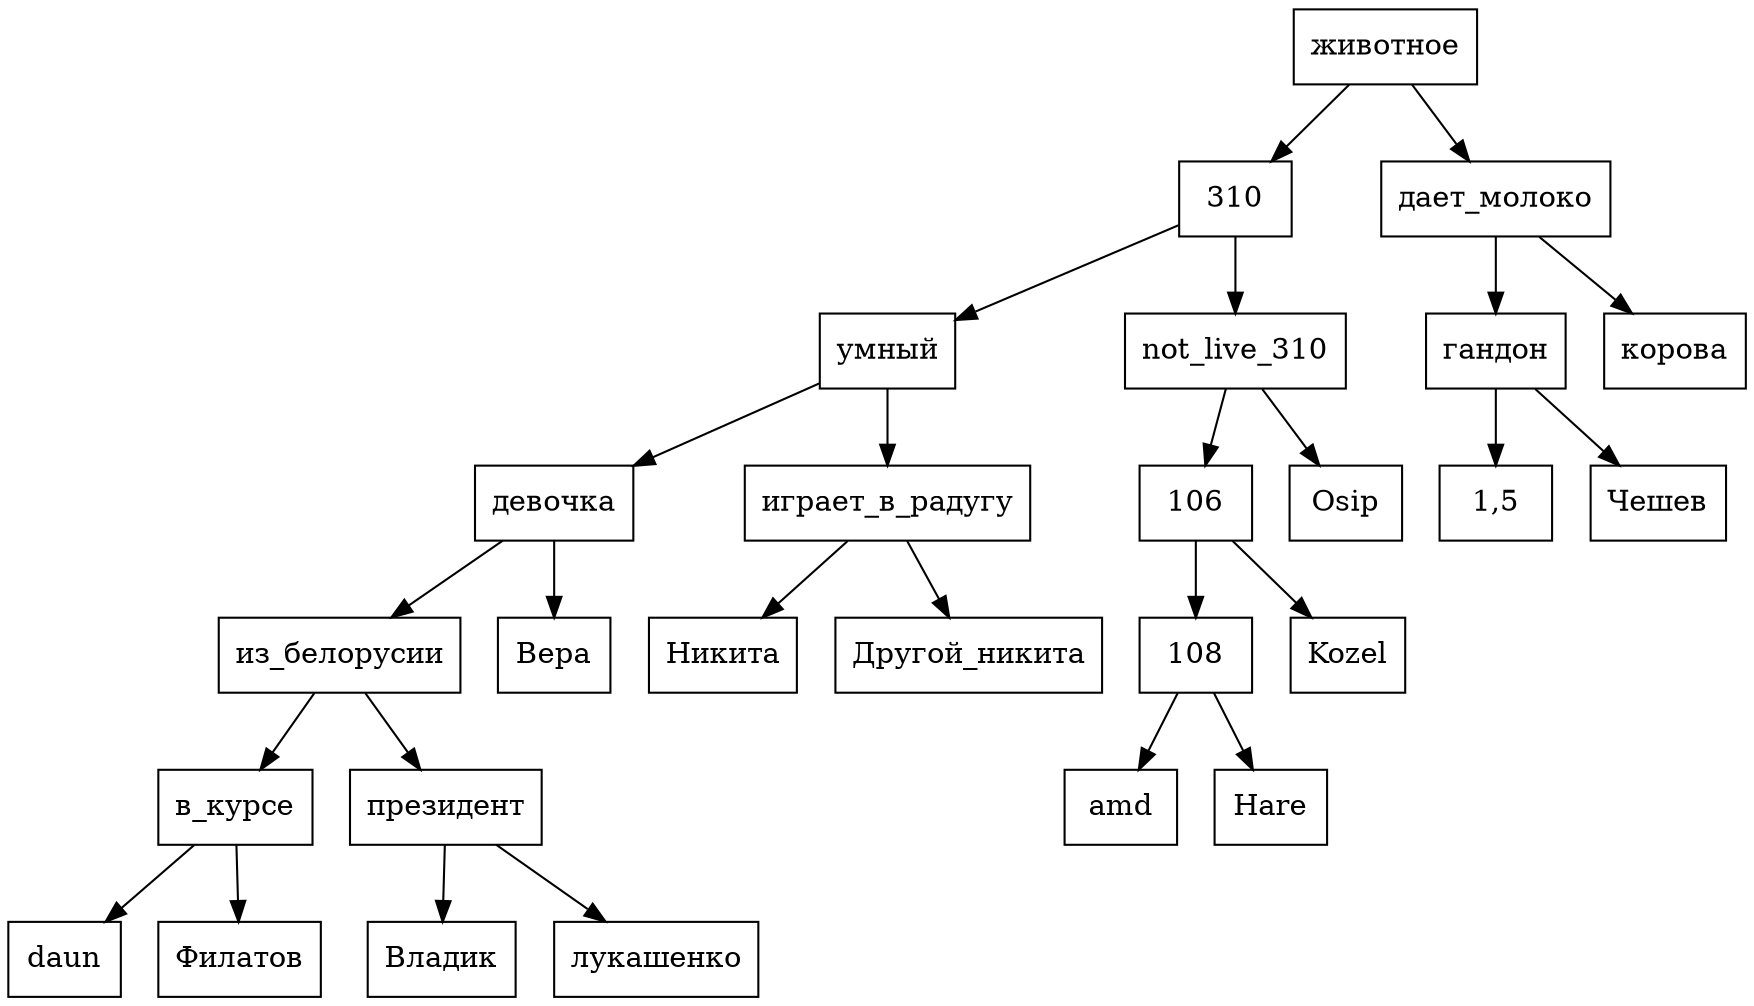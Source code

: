 digraph dump{
Node000001A55CE7B340[shape="record", label="животное"];
Node000001A55CE7A9C0[shape="record", label="310"];
Node000001A55CE7A3C0[shape="record", label="умный"];
Node000001A55CE7A640[shape="record", label="девочка"];
Node000001A55CE7AF40[shape="record", label="из_белорусии"];
Node000001A55CE795C0[shape="record", label="в_курсе"];
Node000001A55CE79CC0[shape="record", label="daun"];
Node000001A55CE795C0->Node000001A55CE79CC0;
Node000001A55CE79540[shape="record", label="Филатов"];
Node000001A55CE795C0->Node000001A55CE79540;
Node000001A55CE7AF40->Node000001A55CE795C0;
Node000001A55CE794C0[shape="record", label="президент"];
Node000001A55CE7B240[shape="record", label="Владик"];
Node000001A55CE794C0->Node000001A55CE7B240;
Node000001A55CE7A740[shape="record", label="лукашенко"];
Node000001A55CE794C0->Node000001A55CE7A740;
Node000001A55CE7AF40->Node000001A55CE794C0;
Node000001A55CE7A640->Node000001A55CE7AF40;
Node000001A55CE7A6C0[shape="record", label="Вера"];
Node000001A55CE7A640->Node000001A55CE7A6C0;
Node000001A55CE7A3C0->Node000001A55CE7A640;
Node000001A55CE7A0C0[shape="record", label="играет_в_радугу"];
Node000001A55CE79440[shape="record", label="Никита"];
Node000001A55CE7A0C0->Node000001A55CE79440;
Node000001A55CE7A5C0[shape="record", label="Другой_никита"];
Node000001A55CE7A0C0->Node000001A55CE7A5C0;
Node000001A55CE7A3C0->Node000001A55CE7A0C0;
Node000001A55CE7A9C0->Node000001A55CE7A3C0;
Node000001A55CE7AEC0[shape="record", label="not_live_310"];
Node000001A55CE7A440[shape="record", label="106"];
Node000001A55CE7B2C0[shape="record", label="108"];
Node000001A55CE7A540[shape="record", label="amd"];
Node000001A55CE7B2C0->Node000001A55CE7A540;
Node000001A55CE7A4C0[shape="record", label="Hare"];
Node000001A55CE7B2C0->Node000001A55CE7A4C0;
Node000001A55CE7A440->Node000001A55CE7B2C0;
Node000001A55CE7A2C0[shape="record", label="Kozel"];
Node000001A55CE7A440->Node000001A55CE7A2C0;
Node000001A55CE7AEC0->Node000001A55CE7A440;
Node000001A55CE79F40[shape="record", label="Osip"];
Node000001A55CE7AEC0->Node000001A55CE79F40;
Node000001A55CE7A9C0->Node000001A55CE7AEC0;
Node000001A55CE7B340->Node000001A55CE7A9C0;
Node000001A55CE7B3C0[shape="record", label="дает_молоко"];
Node000001A55CE7B040[shape="record", label="гандон"];
Node000001A55CE7AC40[shape="record", label="1,5"];
Node000001A55CE7B040->Node000001A55CE7AC40;
Node000001A55CE7A8C0[shape="record", label="Чешев"];
Node000001A55CE7B040->Node000001A55CE7A8C0;
Node000001A55CE7B3C0->Node000001A55CE7B040;
Node000001A55CE7A340[shape="record", label="корова"];
Node000001A55CE7B3C0->Node000001A55CE7A340;
Node000001A55CE7B340->Node000001A55CE7B3C0;
}